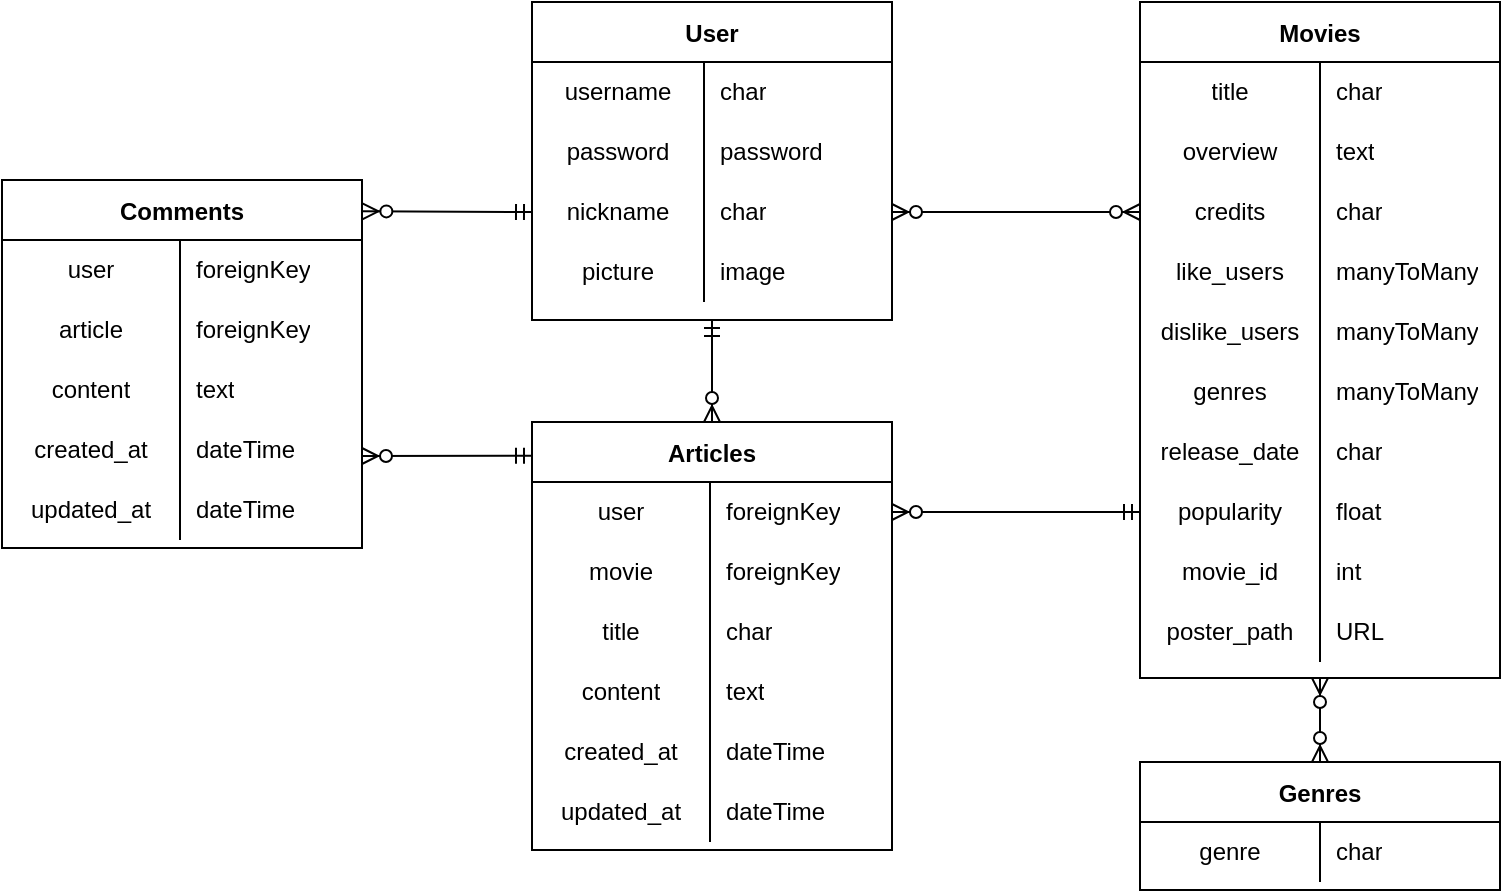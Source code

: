 <mxfile version="18.1.1" type="device" pages="2"><diagram id="oL_8Y8dYUUHSSwIBhjTU" name="Page-1"><mxGraphModel dx="538" dy="519" grid="0" gridSize="10" guides="1" tooltips="1" connect="1" arrows="1" fold="1" page="1" pageScale="1" pageWidth="827" pageHeight="1169" math="0" shadow="0"><root><mxCell id="0"/><mxCell id="1" parent="0"/><mxCell id="Ft4KF2Rjhu-4C8tl0p7c-14" value="User" style="shape=table;startSize=30;container=1;collapsible=0;childLayout=tableLayout;fixedRows=1;rowLines=0;fontStyle=1;" parent="1" vertex="1"><mxGeometry x="320" y="41" width="180" height="159" as="geometry"/></mxCell><mxCell id="Ft4KF2Rjhu-4C8tl0p7c-15" value="" style="shape=tableRow;horizontal=0;startSize=0;swimlaneHead=0;swimlaneBody=0;top=0;left=0;bottom=0;right=0;collapsible=0;dropTarget=0;fillColor=none;points=[[0,0.5],[1,0.5]];portConstraint=eastwest;" parent="Ft4KF2Rjhu-4C8tl0p7c-14" vertex="1"><mxGeometry y="30" width="180" height="30" as="geometry"/></mxCell><mxCell id="Ft4KF2Rjhu-4C8tl0p7c-16" value="username" style="shape=partialRectangle;html=1;whiteSpace=wrap;connectable=0;fillColor=none;top=0;left=0;bottom=0;right=0;overflow=hidden;pointerEvents=1;" parent="Ft4KF2Rjhu-4C8tl0p7c-15" vertex="1"><mxGeometry width="86" height="30" as="geometry"><mxRectangle width="86" height="30" as="alternateBounds"/></mxGeometry></mxCell><mxCell id="Ft4KF2Rjhu-4C8tl0p7c-17" value="char" style="shape=partialRectangle;html=1;whiteSpace=wrap;connectable=0;fillColor=none;top=0;left=0;bottom=0;right=0;align=left;spacingLeft=6;overflow=hidden;" parent="Ft4KF2Rjhu-4C8tl0p7c-15" vertex="1"><mxGeometry x="86" width="94" height="30" as="geometry"><mxRectangle width="94" height="30" as="alternateBounds"/></mxGeometry></mxCell><mxCell id="Ft4KF2Rjhu-4C8tl0p7c-18" value="" style="shape=tableRow;horizontal=0;startSize=0;swimlaneHead=0;swimlaneBody=0;top=0;left=0;bottom=0;right=0;collapsible=0;dropTarget=0;fillColor=none;points=[[0,0.5],[1,0.5]];portConstraint=eastwest;" parent="Ft4KF2Rjhu-4C8tl0p7c-14" vertex="1"><mxGeometry y="60" width="180" height="30" as="geometry"/></mxCell><mxCell id="Ft4KF2Rjhu-4C8tl0p7c-19" value="password" style="shape=partialRectangle;html=1;whiteSpace=wrap;connectable=0;fillColor=none;top=0;left=0;bottom=0;right=0;overflow=hidden;" parent="Ft4KF2Rjhu-4C8tl0p7c-18" vertex="1"><mxGeometry width="86" height="30" as="geometry"><mxRectangle width="86" height="30" as="alternateBounds"/></mxGeometry></mxCell><mxCell id="Ft4KF2Rjhu-4C8tl0p7c-20" value="password" style="shape=partialRectangle;html=1;whiteSpace=wrap;connectable=0;fillColor=none;top=0;left=0;bottom=0;right=0;align=left;spacingLeft=6;overflow=hidden;" parent="Ft4KF2Rjhu-4C8tl0p7c-18" vertex="1"><mxGeometry x="86" width="94" height="30" as="geometry"><mxRectangle width="94" height="30" as="alternateBounds"/></mxGeometry></mxCell><mxCell id="Ft4KF2Rjhu-4C8tl0p7c-66" value="" style="shape=tableRow;horizontal=0;startSize=0;swimlaneHead=0;swimlaneBody=0;top=0;left=0;bottom=0;right=0;collapsible=0;dropTarget=0;fillColor=none;points=[[0,0.5],[1,0.5]];portConstraint=eastwest;" parent="Ft4KF2Rjhu-4C8tl0p7c-14" vertex="1"><mxGeometry y="90" width="180" height="30" as="geometry"/></mxCell><mxCell id="Ft4KF2Rjhu-4C8tl0p7c-67" value="nickname" style="shape=partialRectangle;html=1;whiteSpace=wrap;connectable=0;fillColor=none;top=0;left=0;bottom=0;right=0;overflow=hidden;" parent="Ft4KF2Rjhu-4C8tl0p7c-66" vertex="1"><mxGeometry width="86" height="30" as="geometry"><mxRectangle width="86" height="30" as="alternateBounds"/></mxGeometry></mxCell><mxCell id="Ft4KF2Rjhu-4C8tl0p7c-68" value="char" style="shape=partialRectangle;html=1;whiteSpace=wrap;connectable=0;fillColor=none;top=0;left=0;bottom=0;right=0;align=left;spacingLeft=6;overflow=hidden;" parent="Ft4KF2Rjhu-4C8tl0p7c-66" vertex="1"><mxGeometry x="86" width="94" height="30" as="geometry"><mxRectangle width="94" height="30" as="alternateBounds"/></mxGeometry></mxCell><mxCell id="MhqwDVvw2tsULiGW1rIp-1" value="" style="shape=tableRow;horizontal=0;startSize=0;swimlaneHead=0;swimlaneBody=0;top=0;left=0;bottom=0;right=0;collapsible=0;dropTarget=0;fillColor=none;points=[[0,0.5],[1,0.5]];portConstraint=eastwest;" vertex="1" parent="Ft4KF2Rjhu-4C8tl0p7c-14"><mxGeometry y="120" width="180" height="30" as="geometry"/></mxCell><mxCell id="MhqwDVvw2tsULiGW1rIp-2" value="picture" style="shape=partialRectangle;html=1;whiteSpace=wrap;connectable=0;fillColor=none;top=0;left=0;bottom=0;right=0;overflow=hidden;" vertex="1" parent="MhqwDVvw2tsULiGW1rIp-1"><mxGeometry width="86" height="30" as="geometry"><mxRectangle width="86" height="30" as="alternateBounds"/></mxGeometry></mxCell><mxCell id="MhqwDVvw2tsULiGW1rIp-3" value="image" style="shape=partialRectangle;html=1;whiteSpace=wrap;connectable=0;fillColor=none;top=0;left=0;bottom=0;right=0;align=left;spacingLeft=6;overflow=hidden;" vertex="1" parent="MhqwDVvw2tsULiGW1rIp-1"><mxGeometry x="86" width="94" height="30" as="geometry"><mxRectangle width="94" height="30" as="alternateBounds"/></mxGeometry></mxCell><mxCell id="Ft4KF2Rjhu-4C8tl0p7c-24" value="Movies" style="shape=table;startSize=30;container=1;collapsible=0;childLayout=tableLayout;fixedRows=1;rowLines=0;fontStyle=1;" parent="1" vertex="1"><mxGeometry x="624" y="41" width="180" height="338" as="geometry"/></mxCell><mxCell id="Ft4KF2Rjhu-4C8tl0p7c-25" value="" style="shape=tableRow;horizontal=0;startSize=0;swimlaneHead=0;swimlaneBody=0;top=0;left=0;bottom=0;right=0;collapsible=0;dropTarget=0;fillColor=none;points=[[0,0.5],[1,0.5]];portConstraint=eastwest;" parent="Ft4KF2Rjhu-4C8tl0p7c-24" vertex="1"><mxGeometry y="30" width="180" height="30" as="geometry"/></mxCell><mxCell id="Ft4KF2Rjhu-4C8tl0p7c-26" value="title" style="shape=partialRectangle;html=1;whiteSpace=wrap;connectable=0;fillColor=none;top=0;left=0;bottom=0;right=0;overflow=hidden;pointerEvents=1;" parent="Ft4KF2Rjhu-4C8tl0p7c-25" vertex="1"><mxGeometry width="90" height="30" as="geometry"><mxRectangle width="90" height="30" as="alternateBounds"/></mxGeometry></mxCell><mxCell id="Ft4KF2Rjhu-4C8tl0p7c-27" value="char" style="shape=partialRectangle;html=1;whiteSpace=wrap;connectable=0;fillColor=none;top=0;left=0;bottom=0;right=0;align=left;spacingLeft=6;overflow=hidden;" parent="Ft4KF2Rjhu-4C8tl0p7c-25" vertex="1"><mxGeometry x="90" width="90" height="30" as="geometry"><mxRectangle width="90" height="30" as="alternateBounds"/></mxGeometry></mxCell><mxCell id="Ft4KF2Rjhu-4C8tl0p7c-28" value="" style="shape=tableRow;horizontal=0;startSize=0;swimlaneHead=0;swimlaneBody=0;top=0;left=0;bottom=0;right=0;collapsible=0;dropTarget=0;fillColor=none;points=[[0,0.5],[1,0.5]];portConstraint=eastwest;" parent="Ft4KF2Rjhu-4C8tl0p7c-24" vertex="1"><mxGeometry y="60" width="180" height="30" as="geometry"/></mxCell><mxCell id="Ft4KF2Rjhu-4C8tl0p7c-29" value="overview" style="shape=partialRectangle;html=1;whiteSpace=wrap;connectable=0;fillColor=none;top=0;left=0;bottom=0;right=0;overflow=hidden;" parent="Ft4KF2Rjhu-4C8tl0p7c-28" vertex="1"><mxGeometry width="90" height="30" as="geometry"><mxRectangle width="90" height="30" as="alternateBounds"/></mxGeometry></mxCell><mxCell id="Ft4KF2Rjhu-4C8tl0p7c-30" value="text" style="shape=partialRectangle;html=1;whiteSpace=wrap;connectable=0;fillColor=none;top=0;left=0;bottom=0;right=0;align=left;spacingLeft=6;overflow=hidden;" parent="Ft4KF2Rjhu-4C8tl0p7c-28" vertex="1"><mxGeometry x="90" width="90" height="30" as="geometry"><mxRectangle width="90" height="30" as="alternateBounds"/></mxGeometry></mxCell><mxCell id="b5Q8Ifwi_67KBMjaAEDb-1" value="" style="shape=tableRow;horizontal=0;startSize=0;swimlaneHead=0;swimlaneBody=0;top=0;left=0;bottom=0;right=0;collapsible=0;dropTarget=0;fillColor=none;points=[[0,0.5],[1,0.5]];portConstraint=eastwest;" parent="Ft4KF2Rjhu-4C8tl0p7c-24" vertex="1"><mxGeometry y="90" width="180" height="30" as="geometry"/></mxCell><mxCell id="b5Q8Ifwi_67KBMjaAEDb-2" value="credits" style="shape=partialRectangle;html=1;whiteSpace=wrap;connectable=0;fillColor=none;top=0;left=0;bottom=0;right=0;overflow=hidden;" parent="b5Q8Ifwi_67KBMjaAEDb-1" vertex="1"><mxGeometry width="90" height="30" as="geometry"><mxRectangle width="90" height="30" as="alternateBounds"/></mxGeometry></mxCell><mxCell id="b5Q8Ifwi_67KBMjaAEDb-3" value="char" style="shape=partialRectangle;html=1;whiteSpace=wrap;connectable=0;fillColor=none;top=0;left=0;bottom=0;right=0;align=left;spacingLeft=6;overflow=hidden;" parent="b5Q8Ifwi_67KBMjaAEDb-1" vertex="1"><mxGeometry x="90" width="90" height="30" as="geometry"><mxRectangle width="90" height="30" as="alternateBounds"/></mxGeometry></mxCell><mxCell id="Ft4KF2Rjhu-4C8tl0p7c-131" value="" style="shape=tableRow;horizontal=0;startSize=0;swimlaneHead=0;swimlaneBody=0;top=0;left=0;bottom=0;right=0;collapsible=0;dropTarget=0;fillColor=none;points=[[0,0.5],[1,0.5]];portConstraint=eastwest;" parent="Ft4KF2Rjhu-4C8tl0p7c-24" vertex="1"><mxGeometry y="120" width="180" height="30" as="geometry"/></mxCell><mxCell id="Ft4KF2Rjhu-4C8tl0p7c-132" value="like_users" style="shape=partialRectangle;html=1;whiteSpace=wrap;connectable=0;fillColor=none;top=0;left=0;bottom=0;right=0;overflow=hidden;" parent="Ft4KF2Rjhu-4C8tl0p7c-131" vertex="1"><mxGeometry width="90" height="30" as="geometry"><mxRectangle width="90" height="30" as="alternateBounds"/></mxGeometry></mxCell><mxCell id="Ft4KF2Rjhu-4C8tl0p7c-133" value="manyToMany" style="shape=partialRectangle;html=1;whiteSpace=wrap;connectable=0;fillColor=none;top=0;left=0;bottom=0;right=0;align=left;spacingLeft=6;overflow=hidden;" parent="Ft4KF2Rjhu-4C8tl0p7c-131" vertex="1"><mxGeometry x="90" width="90" height="30" as="geometry"><mxRectangle width="90" height="30" as="alternateBounds"/></mxGeometry></mxCell><mxCell id="b5Q8Ifwi_67KBMjaAEDb-4" value="" style="shape=tableRow;horizontal=0;startSize=0;swimlaneHead=0;swimlaneBody=0;top=0;left=0;bottom=0;right=0;collapsible=0;dropTarget=0;fillColor=none;points=[[0,0.5],[1,0.5]];portConstraint=eastwest;" parent="Ft4KF2Rjhu-4C8tl0p7c-24" vertex="1"><mxGeometry y="150" width="180" height="30" as="geometry"/></mxCell><mxCell id="b5Q8Ifwi_67KBMjaAEDb-5" value="dislike_users" style="shape=partialRectangle;html=1;whiteSpace=wrap;connectable=0;fillColor=none;top=0;left=0;bottom=0;right=0;overflow=hidden;" parent="b5Q8Ifwi_67KBMjaAEDb-4" vertex="1"><mxGeometry width="90" height="30" as="geometry"><mxRectangle width="90" height="30" as="alternateBounds"/></mxGeometry></mxCell><mxCell id="b5Q8Ifwi_67KBMjaAEDb-6" value="manyToMany" style="shape=partialRectangle;html=1;whiteSpace=wrap;connectable=0;fillColor=none;top=0;left=0;bottom=0;right=0;align=left;spacingLeft=6;overflow=hidden;" parent="b5Q8Ifwi_67KBMjaAEDb-4" vertex="1"><mxGeometry x="90" width="90" height="30" as="geometry"><mxRectangle width="90" height="30" as="alternateBounds"/></mxGeometry></mxCell><mxCell id="Ft4KF2Rjhu-4C8tl0p7c-31" value="" style="shape=tableRow;horizontal=0;startSize=0;swimlaneHead=0;swimlaneBody=0;top=0;left=0;bottom=0;right=0;collapsible=0;dropTarget=0;fillColor=none;points=[[0,0.5],[1,0.5]];portConstraint=eastwest;" parent="Ft4KF2Rjhu-4C8tl0p7c-24" vertex="1"><mxGeometry y="180" width="180" height="30" as="geometry"/></mxCell><mxCell id="Ft4KF2Rjhu-4C8tl0p7c-32" value="genres" style="shape=partialRectangle;html=1;whiteSpace=wrap;connectable=0;fillColor=none;top=0;left=0;bottom=0;right=0;overflow=hidden;" parent="Ft4KF2Rjhu-4C8tl0p7c-31" vertex="1"><mxGeometry width="90" height="30" as="geometry"><mxRectangle width="90" height="30" as="alternateBounds"/></mxGeometry></mxCell><mxCell id="Ft4KF2Rjhu-4C8tl0p7c-33" value="manyToMany" style="shape=partialRectangle;html=1;whiteSpace=wrap;connectable=0;fillColor=none;top=0;left=0;bottom=0;right=0;align=left;spacingLeft=6;overflow=hidden;" parent="Ft4KF2Rjhu-4C8tl0p7c-31" vertex="1"><mxGeometry x="90" width="90" height="30" as="geometry"><mxRectangle width="90" height="30" as="alternateBounds"/></mxGeometry></mxCell><mxCell id="Ft4KF2Rjhu-4C8tl0p7c-84" value="" style="shape=tableRow;horizontal=0;startSize=0;swimlaneHead=0;swimlaneBody=0;top=0;left=0;bottom=0;right=0;collapsible=0;dropTarget=0;fillColor=none;points=[[0,0.5],[1,0.5]];portConstraint=eastwest;" parent="Ft4KF2Rjhu-4C8tl0p7c-24" vertex="1"><mxGeometry y="210" width="180" height="30" as="geometry"/></mxCell><mxCell id="Ft4KF2Rjhu-4C8tl0p7c-85" value="release_date" style="shape=partialRectangle;html=1;whiteSpace=wrap;connectable=0;fillColor=none;top=0;left=0;bottom=0;right=0;overflow=hidden;" parent="Ft4KF2Rjhu-4C8tl0p7c-84" vertex="1"><mxGeometry width="90" height="30" as="geometry"><mxRectangle width="90" height="30" as="alternateBounds"/></mxGeometry></mxCell><mxCell id="Ft4KF2Rjhu-4C8tl0p7c-86" value="char" style="shape=partialRectangle;html=1;whiteSpace=wrap;connectable=0;fillColor=none;top=0;left=0;bottom=0;right=0;align=left;spacingLeft=6;overflow=hidden;" parent="Ft4KF2Rjhu-4C8tl0p7c-84" vertex="1"><mxGeometry x="90" width="90" height="30" as="geometry"><mxRectangle width="90" height="30" as="alternateBounds"/></mxGeometry></mxCell><mxCell id="Ft4KF2Rjhu-4C8tl0p7c-87" value="" style="shape=tableRow;horizontal=0;startSize=0;swimlaneHead=0;swimlaneBody=0;top=0;left=0;bottom=0;right=0;collapsible=0;dropTarget=0;fillColor=none;points=[[0,0.5],[1,0.5]];portConstraint=eastwest;" parent="Ft4KF2Rjhu-4C8tl0p7c-24" vertex="1"><mxGeometry y="240" width="180" height="30" as="geometry"/></mxCell><mxCell id="Ft4KF2Rjhu-4C8tl0p7c-88" value="popularity" style="shape=partialRectangle;html=1;whiteSpace=wrap;connectable=0;fillColor=none;top=0;left=0;bottom=0;right=0;overflow=hidden;" parent="Ft4KF2Rjhu-4C8tl0p7c-87" vertex="1"><mxGeometry width="90" height="30" as="geometry"><mxRectangle width="90" height="30" as="alternateBounds"/></mxGeometry></mxCell><mxCell id="Ft4KF2Rjhu-4C8tl0p7c-89" value="float" style="shape=partialRectangle;html=1;whiteSpace=wrap;connectable=0;fillColor=none;top=0;left=0;bottom=0;right=0;align=left;spacingLeft=6;overflow=hidden;" parent="Ft4KF2Rjhu-4C8tl0p7c-87" vertex="1"><mxGeometry x="90" width="90" height="30" as="geometry"><mxRectangle width="90" height="30" as="alternateBounds"/></mxGeometry></mxCell><mxCell id="Ft4KF2Rjhu-4C8tl0p7c-90" value="" style="shape=tableRow;horizontal=0;startSize=0;swimlaneHead=0;swimlaneBody=0;top=0;left=0;bottom=0;right=0;collapsible=0;dropTarget=0;fillColor=none;points=[[0,0.5],[1,0.5]];portConstraint=eastwest;" parent="Ft4KF2Rjhu-4C8tl0p7c-24" vertex="1"><mxGeometry y="270" width="180" height="30" as="geometry"/></mxCell><mxCell id="Ft4KF2Rjhu-4C8tl0p7c-91" value="movie_id" style="shape=partialRectangle;html=1;whiteSpace=wrap;connectable=0;fillColor=none;top=0;left=0;bottom=0;right=0;overflow=hidden;" parent="Ft4KF2Rjhu-4C8tl0p7c-90" vertex="1"><mxGeometry width="90" height="30" as="geometry"><mxRectangle width="90" height="30" as="alternateBounds"/></mxGeometry></mxCell><mxCell id="Ft4KF2Rjhu-4C8tl0p7c-92" value="int" style="shape=partialRectangle;html=1;whiteSpace=wrap;connectable=0;fillColor=none;top=0;left=0;bottom=0;right=0;align=left;spacingLeft=6;overflow=hidden;" parent="Ft4KF2Rjhu-4C8tl0p7c-90" vertex="1"><mxGeometry x="90" width="90" height="30" as="geometry"><mxRectangle width="90" height="30" as="alternateBounds"/></mxGeometry></mxCell><mxCell id="Ft4KF2Rjhu-4C8tl0p7c-93" value="" style="shape=tableRow;horizontal=0;startSize=0;swimlaneHead=0;swimlaneBody=0;top=0;left=0;bottom=0;right=0;collapsible=0;dropTarget=0;fillColor=none;points=[[0,0.5],[1,0.5]];portConstraint=eastwest;" parent="Ft4KF2Rjhu-4C8tl0p7c-24" vertex="1"><mxGeometry y="300" width="180" height="30" as="geometry"/></mxCell><mxCell id="Ft4KF2Rjhu-4C8tl0p7c-94" value="poster_path" style="shape=partialRectangle;html=1;whiteSpace=wrap;connectable=0;fillColor=none;top=0;left=0;bottom=0;right=0;overflow=hidden;" parent="Ft4KF2Rjhu-4C8tl0p7c-93" vertex="1"><mxGeometry width="90" height="30" as="geometry"><mxRectangle width="90" height="30" as="alternateBounds"/></mxGeometry></mxCell><mxCell id="Ft4KF2Rjhu-4C8tl0p7c-95" value="URL" style="shape=partialRectangle;html=1;whiteSpace=wrap;connectable=0;fillColor=none;top=0;left=0;bottom=0;right=0;align=left;spacingLeft=6;overflow=hidden;" parent="Ft4KF2Rjhu-4C8tl0p7c-93" vertex="1"><mxGeometry x="90" width="90" height="30" as="geometry"><mxRectangle width="90" height="30" as="alternateBounds"/></mxGeometry></mxCell><mxCell id="Ft4KF2Rjhu-4C8tl0p7c-34" value="Articles" style="shape=table;startSize=30;container=1;collapsible=0;childLayout=tableLayout;fixedRows=1;rowLines=0;fontStyle=1;" parent="1" vertex="1"><mxGeometry x="320" y="251" width="180" height="214" as="geometry"/></mxCell><mxCell id="Ft4KF2Rjhu-4C8tl0p7c-119" value="" style="shape=tableRow;horizontal=0;startSize=0;swimlaneHead=0;swimlaneBody=0;top=0;left=0;bottom=0;right=0;collapsible=0;dropTarget=0;fillColor=none;points=[[0,0.5],[1,0.5]];portConstraint=eastwest;" parent="Ft4KF2Rjhu-4C8tl0p7c-34" vertex="1"><mxGeometry y="30" width="180" height="30" as="geometry"/></mxCell><mxCell id="Ft4KF2Rjhu-4C8tl0p7c-120" value="user" style="shape=partialRectangle;html=1;whiteSpace=wrap;connectable=0;fillColor=none;top=0;left=0;bottom=0;right=0;overflow=hidden;" parent="Ft4KF2Rjhu-4C8tl0p7c-119" vertex="1"><mxGeometry width="89" height="30" as="geometry"><mxRectangle width="89" height="30" as="alternateBounds"/></mxGeometry></mxCell><mxCell id="Ft4KF2Rjhu-4C8tl0p7c-121" value="foreignKey" style="shape=partialRectangle;html=1;whiteSpace=wrap;connectable=0;fillColor=none;top=0;left=0;bottom=0;right=0;align=left;spacingLeft=6;overflow=hidden;" parent="Ft4KF2Rjhu-4C8tl0p7c-119" vertex="1"><mxGeometry x="89" width="91" height="30" as="geometry"><mxRectangle width="91" height="30" as="alternateBounds"/></mxGeometry></mxCell><mxCell id="Ft4KF2Rjhu-4C8tl0p7c-113" value="" style="shape=tableRow;horizontal=0;startSize=0;swimlaneHead=0;swimlaneBody=0;top=0;left=0;bottom=0;right=0;collapsible=0;dropTarget=0;fillColor=none;points=[[0,0.5],[1,0.5]];portConstraint=eastwest;" parent="Ft4KF2Rjhu-4C8tl0p7c-34" vertex="1"><mxGeometry y="60" width="180" height="30" as="geometry"/></mxCell><mxCell id="Ft4KF2Rjhu-4C8tl0p7c-114" value="movie" style="shape=partialRectangle;html=1;whiteSpace=wrap;connectable=0;fillColor=none;top=0;left=0;bottom=0;right=0;overflow=hidden;" parent="Ft4KF2Rjhu-4C8tl0p7c-113" vertex="1"><mxGeometry width="89" height="30" as="geometry"><mxRectangle width="89" height="30" as="alternateBounds"/></mxGeometry></mxCell><mxCell id="Ft4KF2Rjhu-4C8tl0p7c-115" value="foreignKey" style="shape=partialRectangle;html=1;whiteSpace=wrap;connectable=0;fillColor=none;top=0;left=0;bottom=0;right=0;align=left;spacingLeft=6;overflow=hidden;" parent="Ft4KF2Rjhu-4C8tl0p7c-113" vertex="1"><mxGeometry x="89" width="91" height="30" as="geometry"><mxRectangle width="91" height="30" as="alternateBounds"/></mxGeometry></mxCell><mxCell id="Ft4KF2Rjhu-4C8tl0p7c-35" value="" style="shape=tableRow;horizontal=0;startSize=0;swimlaneHead=0;swimlaneBody=0;top=0;left=0;bottom=0;right=0;collapsible=0;dropTarget=0;fillColor=none;points=[[0,0.5],[1,0.5]];portConstraint=eastwest;" parent="Ft4KF2Rjhu-4C8tl0p7c-34" vertex="1"><mxGeometry y="90" width="180" height="30" as="geometry"/></mxCell><mxCell id="Ft4KF2Rjhu-4C8tl0p7c-36" value="title" style="shape=partialRectangle;html=1;whiteSpace=wrap;connectable=0;fillColor=none;top=0;left=0;bottom=0;right=0;overflow=hidden;pointerEvents=1;" parent="Ft4KF2Rjhu-4C8tl0p7c-35" vertex="1"><mxGeometry width="89" height="30" as="geometry"><mxRectangle width="89" height="30" as="alternateBounds"/></mxGeometry></mxCell><mxCell id="Ft4KF2Rjhu-4C8tl0p7c-37" value="char" style="shape=partialRectangle;html=1;whiteSpace=wrap;connectable=0;fillColor=none;top=0;left=0;bottom=0;right=0;align=left;spacingLeft=6;overflow=hidden;" parent="Ft4KF2Rjhu-4C8tl0p7c-35" vertex="1"><mxGeometry x="89" width="91" height="30" as="geometry"><mxRectangle width="91" height="30" as="alternateBounds"/></mxGeometry></mxCell><mxCell id="Ft4KF2Rjhu-4C8tl0p7c-38" value="" style="shape=tableRow;horizontal=0;startSize=0;swimlaneHead=0;swimlaneBody=0;top=0;left=0;bottom=0;right=0;collapsible=0;dropTarget=0;fillColor=none;points=[[0,0.5],[1,0.5]];portConstraint=eastwest;" parent="Ft4KF2Rjhu-4C8tl0p7c-34" vertex="1"><mxGeometry y="120" width="180" height="30" as="geometry"/></mxCell><mxCell id="Ft4KF2Rjhu-4C8tl0p7c-39" value="content" style="shape=partialRectangle;html=1;whiteSpace=wrap;connectable=0;fillColor=none;top=0;left=0;bottom=0;right=0;overflow=hidden;" parent="Ft4KF2Rjhu-4C8tl0p7c-38" vertex="1"><mxGeometry width="89" height="30" as="geometry"><mxRectangle width="89" height="30" as="alternateBounds"/></mxGeometry></mxCell><mxCell id="Ft4KF2Rjhu-4C8tl0p7c-40" value="text" style="shape=partialRectangle;html=1;whiteSpace=wrap;connectable=0;fillColor=none;top=0;left=0;bottom=0;right=0;align=left;spacingLeft=6;overflow=hidden;" parent="Ft4KF2Rjhu-4C8tl0p7c-38" vertex="1"><mxGeometry x="89" width="91" height="30" as="geometry"><mxRectangle width="91" height="30" as="alternateBounds"/></mxGeometry></mxCell><mxCell id="Ft4KF2Rjhu-4C8tl0p7c-41" value="" style="shape=tableRow;horizontal=0;startSize=0;swimlaneHead=0;swimlaneBody=0;top=0;left=0;bottom=0;right=0;collapsible=0;dropTarget=0;fillColor=none;points=[[0,0.5],[1,0.5]];portConstraint=eastwest;" parent="Ft4KF2Rjhu-4C8tl0p7c-34" vertex="1"><mxGeometry y="150" width="180" height="30" as="geometry"/></mxCell><mxCell id="Ft4KF2Rjhu-4C8tl0p7c-42" value="created_at" style="shape=partialRectangle;html=1;whiteSpace=wrap;connectable=0;fillColor=none;top=0;left=0;bottom=0;right=0;overflow=hidden;" parent="Ft4KF2Rjhu-4C8tl0p7c-41" vertex="1"><mxGeometry width="89" height="30" as="geometry"><mxRectangle width="89" height="30" as="alternateBounds"/></mxGeometry></mxCell><mxCell id="Ft4KF2Rjhu-4C8tl0p7c-43" value="dateTime" style="shape=partialRectangle;html=1;whiteSpace=wrap;connectable=0;fillColor=none;top=0;left=0;bottom=0;right=0;align=left;spacingLeft=6;overflow=hidden;" parent="Ft4KF2Rjhu-4C8tl0p7c-41" vertex="1"><mxGeometry x="89" width="91" height="30" as="geometry"><mxRectangle width="91" height="30" as="alternateBounds"/></mxGeometry></mxCell><mxCell id="Ft4KF2Rjhu-4C8tl0p7c-110" value="" style="shape=tableRow;horizontal=0;startSize=0;swimlaneHead=0;swimlaneBody=0;top=0;left=0;bottom=0;right=0;collapsible=0;dropTarget=0;fillColor=none;points=[[0,0.5],[1,0.5]];portConstraint=eastwest;" parent="Ft4KF2Rjhu-4C8tl0p7c-34" vertex="1"><mxGeometry y="180" width="180" height="30" as="geometry"/></mxCell><mxCell id="Ft4KF2Rjhu-4C8tl0p7c-111" value="updated_at" style="shape=partialRectangle;html=1;whiteSpace=wrap;connectable=0;fillColor=none;top=0;left=0;bottom=0;right=0;overflow=hidden;" parent="Ft4KF2Rjhu-4C8tl0p7c-110" vertex="1"><mxGeometry width="89" height="30" as="geometry"><mxRectangle width="89" height="30" as="alternateBounds"/></mxGeometry></mxCell><mxCell id="Ft4KF2Rjhu-4C8tl0p7c-112" value="dateTime" style="shape=partialRectangle;html=1;whiteSpace=wrap;connectable=0;fillColor=none;top=0;left=0;bottom=0;right=0;align=left;spacingLeft=6;overflow=hidden;" parent="Ft4KF2Rjhu-4C8tl0p7c-110" vertex="1"><mxGeometry x="89" width="91" height="30" as="geometry"><mxRectangle width="91" height="30" as="alternateBounds"/></mxGeometry></mxCell><mxCell id="Ft4KF2Rjhu-4C8tl0p7c-44" value="Comments" style="shape=table;startSize=30;container=1;collapsible=0;childLayout=tableLayout;fixedRows=1;rowLines=0;fontStyle=1;" parent="1" vertex="1"><mxGeometry x="55" y="130" width="180" height="184" as="geometry"/></mxCell><mxCell id="Ft4KF2Rjhu-4C8tl0p7c-125" value="" style="shape=tableRow;horizontal=0;startSize=0;swimlaneHead=0;swimlaneBody=0;top=0;left=0;bottom=0;right=0;collapsible=0;dropTarget=0;fillColor=none;points=[[0,0.5],[1,0.5]];portConstraint=eastwest;" parent="Ft4KF2Rjhu-4C8tl0p7c-44" vertex="1"><mxGeometry y="30" width="180" height="30" as="geometry"/></mxCell><mxCell id="Ft4KF2Rjhu-4C8tl0p7c-126" value="user" style="shape=partialRectangle;html=1;whiteSpace=wrap;connectable=0;fillColor=none;top=0;left=0;bottom=0;right=0;overflow=hidden;" parent="Ft4KF2Rjhu-4C8tl0p7c-125" vertex="1"><mxGeometry width="89" height="30" as="geometry"><mxRectangle width="89" height="30" as="alternateBounds"/></mxGeometry></mxCell><mxCell id="Ft4KF2Rjhu-4C8tl0p7c-127" value="foreignKey" style="shape=partialRectangle;html=1;whiteSpace=wrap;connectable=0;fillColor=none;top=0;left=0;bottom=0;right=0;align=left;spacingLeft=6;overflow=hidden;" parent="Ft4KF2Rjhu-4C8tl0p7c-125" vertex="1"><mxGeometry x="89" width="91" height="30" as="geometry"><mxRectangle width="91" height="30" as="alternateBounds"/></mxGeometry></mxCell><mxCell id="Ft4KF2Rjhu-4C8tl0p7c-128" value="" style="shape=tableRow;horizontal=0;startSize=0;swimlaneHead=0;swimlaneBody=0;top=0;left=0;bottom=0;right=0;collapsible=0;dropTarget=0;fillColor=none;points=[[0,0.5],[1,0.5]];portConstraint=eastwest;" parent="Ft4KF2Rjhu-4C8tl0p7c-44" vertex="1"><mxGeometry y="60" width="180" height="30" as="geometry"/></mxCell><mxCell id="Ft4KF2Rjhu-4C8tl0p7c-129" value="article" style="shape=partialRectangle;html=1;whiteSpace=wrap;connectable=0;fillColor=none;top=0;left=0;bottom=0;right=0;overflow=hidden;" parent="Ft4KF2Rjhu-4C8tl0p7c-128" vertex="1"><mxGeometry width="89" height="30" as="geometry"><mxRectangle width="89" height="30" as="alternateBounds"/></mxGeometry></mxCell><mxCell id="Ft4KF2Rjhu-4C8tl0p7c-130" value="foreignKey" style="shape=partialRectangle;html=1;whiteSpace=wrap;connectable=0;fillColor=none;top=0;left=0;bottom=0;right=0;align=left;spacingLeft=6;overflow=hidden;" parent="Ft4KF2Rjhu-4C8tl0p7c-128" vertex="1"><mxGeometry x="89" width="91" height="30" as="geometry"><mxRectangle width="91" height="30" as="alternateBounds"/></mxGeometry></mxCell><mxCell id="Ft4KF2Rjhu-4C8tl0p7c-45" value="" style="shape=tableRow;horizontal=0;startSize=0;swimlaneHead=0;swimlaneBody=0;top=0;left=0;bottom=0;right=0;collapsible=0;dropTarget=0;fillColor=none;points=[[0,0.5],[1,0.5]];portConstraint=eastwest;" parent="Ft4KF2Rjhu-4C8tl0p7c-44" vertex="1"><mxGeometry y="90" width="180" height="30" as="geometry"/></mxCell><mxCell id="Ft4KF2Rjhu-4C8tl0p7c-46" value="content" style="shape=partialRectangle;html=1;whiteSpace=wrap;connectable=0;fillColor=none;top=0;left=0;bottom=0;right=0;overflow=hidden;pointerEvents=1;" parent="Ft4KF2Rjhu-4C8tl0p7c-45" vertex="1"><mxGeometry width="89" height="30" as="geometry"><mxRectangle width="89" height="30" as="alternateBounds"/></mxGeometry></mxCell><mxCell id="Ft4KF2Rjhu-4C8tl0p7c-47" value="text" style="shape=partialRectangle;html=1;whiteSpace=wrap;connectable=0;fillColor=none;top=0;left=0;bottom=0;right=0;align=left;spacingLeft=6;overflow=hidden;" parent="Ft4KF2Rjhu-4C8tl0p7c-45" vertex="1"><mxGeometry x="89" width="91" height="30" as="geometry"><mxRectangle width="91" height="30" as="alternateBounds"/></mxGeometry></mxCell><mxCell id="Ft4KF2Rjhu-4C8tl0p7c-48" value="" style="shape=tableRow;horizontal=0;startSize=0;swimlaneHead=0;swimlaneBody=0;top=0;left=0;bottom=0;right=0;collapsible=0;dropTarget=0;fillColor=none;points=[[0,0.5],[1,0.5]];portConstraint=eastwest;" parent="Ft4KF2Rjhu-4C8tl0p7c-44" vertex="1"><mxGeometry y="120" width="180" height="30" as="geometry"/></mxCell><mxCell id="Ft4KF2Rjhu-4C8tl0p7c-49" value="created_at" style="shape=partialRectangle;html=1;whiteSpace=wrap;connectable=0;fillColor=none;top=0;left=0;bottom=0;right=0;overflow=hidden;" parent="Ft4KF2Rjhu-4C8tl0p7c-48" vertex="1"><mxGeometry width="89" height="30" as="geometry"><mxRectangle width="89" height="30" as="alternateBounds"/></mxGeometry></mxCell><mxCell id="Ft4KF2Rjhu-4C8tl0p7c-50" value="dateTime" style="shape=partialRectangle;html=1;whiteSpace=wrap;connectable=0;fillColor=none;top=0;left=0;bottom=0;right=0;align=left;spacingLeft=6;overflow=hidden;" parent="Ft4KF2Rjhu-4C8tl0p7c-48" vertex="1"><mxGeometry x="89" width="91" height="30" as="geometry"><mxRectangle width="91" height="30" as="alternateBounds"/></mxGeometry></mxCell><mxCell id="Ft4KF2Rjhu-4C8tl0p7c-122" value="" style="shape=tableRow;horizontal=0;startSize=0;swimlaneHead=0;swimlaneBody=0;top=0;left=0;bottom=0;right=0;collapsible=0;dropTarget=0;fillColor=none;points=[[0,0.5],[1,0.5]];portConstraint=eastwest;" parent="Ft4KF2Rjhu-4C8tl0p7c-44" vertex="1"><mxGeometry y="150" width="180" height="30" as="geometry"/></mxCell><mxCell id="Ft4KF2Rjhu-4C8tl0p7c-123" value="updated_at" style="shape=partialRectangle;html=1;whiteSpace=wrap;connectable=0;fillColor=none;top=0;left=0;bottom=0;right=0;overflow=hidden;" parent="Ft4KF2Rjhu-4C8tl0p7c-122" vertex="1"><mxGeometry width="89" height="30" as="geometry"><mxRectangle width="89" height="30" as="alternateBounds"/></mxGeometry></mxCell><mxCell id="Ft4KF2Rjhu-4C8tl0p7c-124" value="dateTime" style="shape=partialRectangle;html=1;whiteSpace=wrap;connectable=0;fillColor=none;top=0;left=0;bottom=0;right=0;align=left;spacingLeft=6;overflow=hidden;" parent="Ft4KF2Rjhu-4C8tl0p7c-122" vertex="1"><mxGeometry x="89" width="91" height="30" as="geometry"><mxRectangle width="91" height="30" as="alternateBounds"/></mxGeometry></mxCell><mxCell id="Ft4KF2Rjhu-4C8tl0p7c-99" value="Genres" style="shape=table;startSize=30;container=1;collapsible=0;childLayout=tableLayout;fixedRows=1;rowLines=0;fontStyle=1;" parent="1" vertex="1"><mxGeometry x="624" y="421" width="180" height="64" as="geometry"/></mxCell><mxCell id="Ft4KF2Rjhu-4C8tl0p7c-103" value="" style="shape=tableRow;horizontal=0;startSize=0;swimlaneHead=0;swimlaneBody=0;top=0;left=0;bottom=0;right=0;collapsible=0;dropTarget=0;fillColor=none;points=[[0,0.5],[1,0.5]];portConstraint=eastwest;" parent="Ft4KF2Rjhu-4C8tl0p7c-99" vertex="1"><mxGeometry y="30" width="180" height="30" as="geometry"/></mxCell><mxCell id="Ft4KF2Rjhu-4C8tl0p7c-104" value="genre" style="shape=partialRectangle;html=1;whiteSpace=wrap;connectable=0;fillColor=none;top=0;left=0;bottom=0;right=0;overflow=hidden;" parent="Ft4KF2Rjhu-4C8tl0p7c-103" vertex="1"><mxGeometry width="90" height="30" as="geometry"><mxRectangle width="90" height="30" as="alternateBounds"/></mxGeometry></mxCell><mxCell id="Ft4KF2Rjhu-4C8tl0p7c-105" value="char" style="shape=partialRectangle;html=1;whiteSpace=wrap;connectable=0;fillColor=none;top=0;left=0;bottom=0;right=0;align=left;spacingLeft=6;overflow=hidden;" parent="Ft4KF2Rjhu-4C8tl0p7c-103" vertex="1"><mxGeometry x="90" width="90" height="30" as="geometry"><mxRectangle width="90" height="30" as="alternateBounds"/></mxGeometry></mxCell><mxCell id="Ft4KF2Rjhu-4C8tl0p7c-136" value="" style="edgeStyle=entityRelationEdgeStyle;fontSize=12;html=1;endArrow=ERzeroToMany;endFill=1;startArrow=ERzeroToMany;rounded=0;exitX=1;exitY=0.5;exitDx=0;exitDy=0;" parent="1" source="Ft4KF2Rjhu-4C8tl0p7c-66" target="b5Q8Ifwi_67KBMjaAEDb-1" edge="1"><mxGeometry width="100" height="100" relative="1" as="geometry"><mxPoint x="460" y="296" as="sourcePoint"/><mxPoint x="563" y="296" as="targetPoint"/></mxGeometry></mxCell><mxCell id="Ft4KF2Rjhu-4C8tl0p7c-139" value="" style="edgeStyle=entityRelationEdgeStyle;fontSize=12;html=1;endArrow=ERzeroToMany;startArrow=ERmandOne;rounded=0;entryX=1;entryY=0.5;entryDx=0;entryDy=0;exitX=0;exitY=0.5;exitDx=0;exitDy=0;" parent="1" source="Ft4KF2Rjhu-4C8tl0p7c-87" target="Ft4KF2Rjhu-4C8tl0p7c-119" edge="1"><mxGeometry width="100" height="100" relative="1" as="geometry"><mxPoint x="559" y="256" as="sourcePoint"/><mxPoint x="943" y="349" as="targetPoint"/></mxGeometry></mxCell><mxCell id="Ft4KF2Rjhu-4C8tl0p7c-141" value="" style="fontSize=12;html=1;endArrow=ERzeroToMany;startArrow=ERmandOne;rounded=0;exitX=0.5;exitY=1;exitDx=0;exitDy=0;entryX=0.5;entryY=0;entryDx=0;entryDy=0;" parent="1" source="Ft4KF2Rjhu-4C8tl0p7c-14" target="Ft4KF2Rjhu-4C8tl0p7c-34" edge="1"><mxGeometry width="100" height="100" relative="1" as="geometry"><mxPoint x="517" y="233" as="sourcePoint"/><mxPoint x="617" y="133" as="targetPoint"/></mxGeometry></mxCell><mxCell id="Ft4KF2Rjhu-4C8tl0p7c-142" value="" style="fontSize=12;html=1;endArrow=ERzeroToMany;endFill=1;startArrow=ERzeroToMany;rounded=0;exitX=0.5;exitY=0;exitDx=0;exitDy=0;entryX=0.5;entryY=1;entryDx=0;entryDy=0;" parent="1" source="Ft4KF2Rjhu-4C8tl0p7c-99" target="Ft4KF2Rjhu-4C8tl0p7c-24" edge="1"><mxGeometry width="100" height="100" relative="1" as="geometry"><mxPoint x="862" y="385" as="sourcePoint"/><mxPoint x="962" y="285" as="targetPoint"/></mxGeometry></mxCell><mxCell id="Ft4KF2Rjhu-4C8tl0p7c-143" value="" style="fontSize=12;html=1;endArrow=ERzeroToMany;startArrow=ERmandOne;rounded=0;exitX=0;exitY=0.5;exitDx=0;exitDy=0;entryX=1.001;entryY=0.085;entryDx=0;entryDy=0;entryPerimeter=0;" parent="1" source="Ft4KF2Rjhu-4C8tl0p7c-66" target="Ft4KF2Rjhu-4C8tl0p7c-44" edge="1"><mxGeometry width="100" height="100" relative="1" as="geometry"><mxPoint x="241" y="539" as="sourcePoint"/><mxPoint x="341" y="439" as="targetPoint"/></mxGeometry></mxCell><mxCell id="Ft4KF2Rjhu-4C8tl0p7c-144" value="" style="fontSize=12;html=1;endArrow=ERzeroToMany;startArrow=ERmandOne;rounded=0;exitX=0;exitY=0.079;exitDx=0;exitDy=0;exitPerimeter=0;" parent="1" source="Ft4KF2Rjhu-4C8tl0p7c-34" edge="1"><mxGeometry width="100" height="100" relative="1" as="geometry"><mxPoint x="181" y="544" as="sourcePoint"/><mxPoint x="235" y="268" as="targetPoint"/></mxGeometry></mxCell></root></mxGraphModel></diagram><diagram id="lXVVyfmIja2dl5ZmFY0w" name="Page-2"><mxGraphModel dx="780" dy="752" grid="0" gridSize="10" guides="1" tooltips="1" connect="1" arrows="1" fold="1" page="0" pageScale="1" pageWidth="827" pageHeight="1169" math="0" shadow="0"><root><mxCell id="0"/><mxCell id="1" parent="0"/><mxCell id="-tjfrWHw8dVXECE6vWnk-1" value="App.vue" style="swimlane;" vertex="1" parent="1"><mxGeometry x="3" y="32" width="350" height="380" as="geometry"/></mxCell><mxCell id="-tjfrWHw8dVXECE6vWnk-2" value="NavBar.vue" style="swimlane;" vertex="1" parent="-tjfrWHw8dVXECE6vWnk-1"><mxGeometry x="40" y="40" width="260" height="20" as="geometry"/></mxCell><mxCell id="-tjfrWHw8dVXECE6vWnk-3" value="MovieCategoryView.vue" style="swimlane;" vertex="1" parent="-tjfrWHw8dVXECE6vWnk-1"><mxGeometry x="40" y="70" width="260" height="280" as="geometry"/></mxCell><mxCell id="-tjfrWHw8dVXECE6vWnk-4" value="MovieEutgorithmn.vue" style="swimlane;startSize=23;" vertex="1" parent="-tjfrWHw8dVXECE6vWnk-3"><mxGeometry x="30" y="30" width="200" height="60" as="geometry"/></mxCell><mxCell id="-tjfrWHw8dVXECE6vWnk-5" value="MovieItem.vue" style="swimlane;startSize=23;" vertex="1" parent="-tjfrWHw8dVXECE6vWnk-4"><mxGeometry y="30" width="200" height="15" as="geometry"/></mxCell><mxCell id="-tjfrWHw8dVXECE6vWnk-6" value="MovieItem.vue" style="swimlane;startSize=23;" vertex="1" parent="-tjfrWHw8dVXECE6vWnk-4"><mxGeometry y="45" width="200" height="15" as="geometry"/></mxCell><mxCell id="-tjfrWHw8dVXECE6vWnk-7" value="MoviePopular.vue" style="swimlane;startSize=23;" vertex="1" parent="-tjfrWHw8dVXECE6vWnk-3"><mxGeometry x="30" y="110" width="200" height="60" as="geometry"/></mxCell><mxCell id="-tjfrWHw8dVXECE6vWnk-8" value="MovieItem.vue" style="swimlane;startSize=23;" vertex="1" parent="-tjfrWHw8dVXECE6vWnk-7"><mxGeometry y="30" width="200" height="15" as="geometry"/></mxCell><mxCell id="-tjfrWHw8dVXECE6vWnk-9" value="MovieItem.vue" style="swimlane;startSize=23;" vertex="1" parent="-tjfrWHw8dVXECE6vWnk-7"><mxGeometry y="45" width="200" height="15" as="geometry"/></mxCell><mxCell id="-tjfrWHw8dVXECE6vWnk-10" value="MovieRecent.vue" style="swimlane;startSize=23;" vertex="1" parent="-tjfrWHw8dVXECE6vWnk-3"><mxGeometry x="30" y="190" width="200" height="60" as="geometry"/></mxCell><mxCell id="-tjfrWHw8dVXECE6vWnk-11" value="MovieItem.vue" style="swimlane;startSize=23;" vertex="1" parent="-tjfrWHw8dVXECE6vWnk-10"><mxGeometry y="30" width="200" height="15" as="geometry"/></mxCell><mxCell id="-tjfrWHw8dVXECE6vWnk-12" value="MovieItem.vue" style="swimlane;startSize=23;" vertex="1" parent="-tjfrWHw8dVXECE6vWnk-10"><mxGeometry y="45" width="200" height="15" as="geometry"/></mxCell><mxCell id="-tjfrWHw8dVXECE6vWnk-13" value="/movies" style="text;html=1;strokeColor=none;fillColor=none;align=center;verticalAlign=middle;whiteSpace=wrap;rounded=0;" vertex="1" parent="1"><mxGeometry x="3" y="2" width="60" height="30" as="geometry"/></mxCell><mxCell id="-tjfrWHw8dVXECE6vWnk-14" value="App.vue" style="swimlane;" vertex="1" parent="1"><mxGeometry x="400" y="32" width="370" height="460" as="geometry"/></mxCell><mxCell id="-tjfrWHw8dVXECE6vWnk-15" value="NavBar.vue" style="swimlane;" vertex="1" parent="-tjfrWHw8dVXECE6vWnk-14"><mxGeometry x="40" y="40" width="290" height="20" as="geometry"/></mxCell><mxCell id="-tjfrWHw8dVXECE6vWnk-16" value="MovieItem.vue" style="swimlane;startSize=23;" vertex="1" parent="-tjfrWHw8dVXECE6vWnk-14"><mxGeometry x="60" y="100" width="250" height="80" as="geometry"/></mxCell><mxCell id="-tjfrWHw8dVXECE6vWnk-17" value="ArticleList.vue" style="swimlane;startSize=23;" vertex="1" parent="-tjfrWHw8dVXECE6vWnk-14"><mxGeometry x="60" y="207.5" width="260" height="75" as="geometry"/></mxCell><mxCell id="-tjfrWHw8dVXECE6vWnk-18" value="MovieDetailView.vue" style="swimlane;" vertex="1" parent="-tjfrWHw8dVXECE6vWnk-14"><mxGeometry x="40" y="70" width="290" height="370" as="geometry"/></mxCell><mxCell id="-tjfrWHw8dVXECE6vWnk-19" value="MovieRecommend.vue" style="swimlane;" vertex="1" parent="-tjfrWHw8dVXECE6vWnk-18"><mxGeometry x="20" y="250" width="260" height="85" as="geometry"/></mxCell><mxCell id="-tjfrWHw8dVXECE6vWnk-20" value="MovieItem.vue" style="swimlane;startSize=23;" vertex="1" parent="-tjfrWHw8dVXECE6vWnk-19"><mxGeometry x="30" y="40" width="200" height="15" as="geometry"/></mxCell><mxCell id="-tjfrWHw8dVXECE6vWnk-21" value="MovieItem.vue" style="swimlane;startSize=23;" vertex="1" parent="-tjfrWHw8dVXECE6vWnk-19"><mxGeometry x="30" y="55" width="200" height="15" as="geometry"/></mxCell><mxCell id="-tjfrWHw8dVXECE6vWnk-22" value="ArticletItem.vue" style="swimlane;startSize=23;" vertex="1" parent="-tjfrWHw8dVXECE6vWnk-18"><mxGeometry x="50" y="165" width="200" height="20" as="geometry"/></mxCell><mxCell id="-tjfrWHw8dVXECE6vWnk-23" value="ArticletItem.vue" style="swimlane;startSize=23;" vertex="1" parent="-tjfrWHw8dVXECE6vWnk-18"><mxGeometry x="50" y="185" width="200" height="20" as="geometry"/></mxCell><mxCell id="-tjfrWHw8dVXECE6vWnk-24" value="/movies/:moviePk" style="text;html=1;strokeColor=none;fillColor=none;align=center;verticalAlign=middle;whiteSpace=wrap;rounded=0;" vertex="1" parent="1"><mxGeometry x="403" y="2" width="106" height="30" as="geometry"/></mxCell><mxCell id="-tjfrWHw8dVXECE6vWnk-25" value="App.vue" style="swimlane;" vertex="1" parent="1"><mxGeometry x="13" y="612" width="310" height="330" as="geometry"/></mxCell><mxCell id="-tjfrWHw8dVXECE6vWnk-26" value="MovieEditView.vue" style="swimlane;" vertex="1" parent="-tjfrWHw8dVXECE6vWnk-25"><mxGeometry x="30" y="60" width="250" height="260" as="geometry"/></mxCell><mxCell id="-tjfrWHw8dVXECE6vWnk-27" value="MovieForm.vue" style="swimlane;" vertex="1" parent="-tjfrWHw8dVXECE6vWnk-26"><mxGeometry y="80" width="210" height="20" as="geometry"/></mxCell><mxCell id="-tjfrWHw8dVXECE6vWnk-28" value="NavBar.vue" style="swimlane;" vertex="1" parent="-tjfrWHw8dVXECE6vWnk-25"><mxGeometry x="25" y="30" width="260" height="20" as="geometry"/></mxCell><mxCell id="-tjfrWHw8dVXECE6vWnk-29" value="/movies/:moviePk/edit" style="text;html=1;strokeColor=none;fillColor=none;align=center;verticalAlign=middle;whiteSpace=wrap;rounded=0;" vertex="1" parent="1"><mxGeometry x="13" y="582" width="130" height="30" as="geometry"/></mxCell><mxCell id="-tjfrWHw8dVXECE6vWnk-30" value="App.vue" style="swimlane;" vertex="1" parent="1"><mxGeometry x="413" y="612" width="310" height="330" as="geometry"/></mxCell><mxCell id="-tjfrWHw8dVXECE6vWnk-31" value="MovieEditView.vue" style="swimlane;" vertex="1" parent="-tjfrWHw8dVXECE6vWnk-30"><mxGeometry x="25" y="70" width="260" height="240" as="geometry"/></mxCell><mxCell id="-tjfrWHw8dVXECE6vWnk-32" value="MovieForm.vue" style="swimlane;" vertex="1" parent="-tjfrWHw8dVXECE6vWnk-31"><mxGeometry y="80" width="260" height="20" as="geometry"/></mxCell><mxCell id="-tjfrWHw8dVXECE6vWnk-33" value="NavBar.vue" style="swimlane;" vertex="1" parent="-tjfrWHw8dVXECE6vWnk-30"><mxGeometry x="25" y="30" width="260" height="20" as="geometry"/></mxCell><mxCell id="-tjfrWHw8dVXECE6vWnk-34" value="/movies/new" style="text;html=1;strokeColor=none;fillColor=none;align=center;verticalAlign=middle;whiteSpace=wrap;rounded=0;" vertex="1" parent="1"><mxGeometry x="403" y="582" width="90" height="30" as="geometry"/></mxCell><mxCell id="-tjfrWHw8dVXECE6vWnk-35" value="App.vue" style="swimlane;" vertex="1" parent="1"><mxGeometry x="813" y="32" width="220" height="240" as="geometry"/></mxCell><mxCell id="-tjfrWHw8dVXECE6vWnk-36" value="NotFound404.vue  (views)" style="swimlane;" vertex="1" parent="-tjfrWHw8dVXECE6vWnk-35"><mxGeometry y="40" width="220" height="20" as="geometry"/></mxCell><mxCell id="-tjfrWHw8dVXECE6vWnk-37" value="/404" style="text;html=1;strokeColor=none;fillColor=none;align=center;verticalAlign=middle;whiteSpace=wrap;rounded=0;" vertex="1" parent="1"><mxGeometry x="813" y="2" width="40" height="30" as="geometry"/></mxCell><mxCell id="-tjfrWHw8dVXECE6vWnk-38" value="App.vue" style="swimlane;" vertex="1" parent="1"><mxGeometry x="1143" y="32" width="220" height="240" as="geometry"/></mxCell><mxCell id="-tjfrWHw8dVXECE6vWnk-39" value="CommunityView.vue" style="swimlane;startSize=23;" vertex="1" parent="-tjfrWHw8dVXECE6vWnk-38"><mxGeometry x="25" y="65" width="170" height="170" as="geometry"/></mxCell><mxCell id="-tjfrWHw8dVXECE6vWnk-40" value="CommunityItem.vue" style="swimlane;" vertex="1" parent="-tjfrWHw8dVXECE6vWnk-39"><mxGeometry y="60" width="170" height="20" as="geometry"/></mxCell><mxCell id="-tjfrWHw8dVXECE6vWnk-41" value="CommunityItem.vue" style="swimlane;" vertex="1" parent="-tjfrWHw8dVXECE6vWnk-39"><mxGeometry y="100" width="170" height="20" as="geometry"/></mxCell><mxCell id="-tjfrWHw8dVXECE6vWnk-42" value="CommunityItem.vue" style="swimlane;" vertex="1" parent="-tjfrWHw8dVXECE6vWnk-39"><mxGeometry y="80" width="170" height="20" as="geometry"/></mxCell><mxCell id="-tjfrWHw8dVXECE6vWnk-43" value="NavBar.vue" style="swimlane;" vertex="1" parent="-tjfrWHw8dVXECE6vWnk-38"><mxGeometry x="20" y="30" width="175" height="20" as="geometry"/></mxCell><mxCell id="-tjfrWHw8dVXECE6vWnk-44" value="/community" style="text;html=1;strokeColor=none;fillColor=none;align=center;verticalAlign=middle;whiteSpace=wrap;rounded=0;" vertex="1" parent="1"><mxGeometry x="1133" y="2" width="80" height="30" as="geometry"/></mxCell><mxCell id="-tjfrWHw8dVXECE6vWnk-45" value="App.vue" style="swimlane;" vertex="1" parent="1"><mxGeometry x="398" y="1024" width="314" height="244" as="geometry"/></mxCell><mxCell id="-tjfrWHw8dVXECE6vWnk-46" value="LoginView.vue" style="swimlane;fontSize=12;" vertex="1" parent="-tjfrWHw8dVXECE6vWnk-45"><mxGeometry x="25" y="72" width="264" height="150" as="geometry"/></mxCell><mxCell id="-tjfrWHw8dVXECE6vWnk-47" value="AccountErrorList.vue" style="swimlane;" vertex="1" parent="-tjfrWHw8dVXECE6vWnk-46"><mxGeometry x="7.25" y="36" width="249.5" height="38" as="geometry"/></mxCell><mxCell id="-tjfrWHw8dVXECE6vWnk-48" value="NavBar.vue" style="swimlane;fontSize=12;" vertex="1" parent="-tjfrWHw8dVXECE6vWnk-45"><mxGeometry x="13" y="33" width="284" height="23" as="geometry"/></mxCell><mxCell id="-tjfrWHw8dVXECE6vWnk-49" value="/accounts/login" style="text;strokeColor=none;fillColor=none;align=left;verticalAlign=middle;spacingLeft=4;spacingRight=4;overflow=hidden;points=[[0,0.5],[1,0.5]];portConstraint=eastwest;rotatable=0;fontStyle=1;fontSize=20;" vertex="1" parent="1"><mxGeometry x="398" y="994" width="190" height="30" as="geometry"/></mxCell><mxCell id="-tjfrWHw8dVXECE6vWnk-50" value="App.vue" style="swimlane;fontSize=12;fontStyle=1" vertex="1" parent="1"><mxGeometry x="13" y="1024" width="297" height="268" as="geometry"/></mxCell><mxCell id="-tjfrWHw8dVXECE6vWnk-51" value="NavBar.vue" style="swimlane;fontSize=12;" vertex="1" parent="-tjfrWHw8dVXECE6vWnk-50"><mxGeometry x="24.5" y="32" width="248" height="23" as="geometry"/></mxCell><mxCell id="-tjfrWHw8dVXECE6vWnk-52" value="HomeView.vue" style="swimlane;fontSize=12;" vertex="1" parent="-tjfrWHw8dVXECE6vWnk-50"><mxGeometry x="24.5" y="75" width="248" height="166" as="geometry"/></mxCell><mxCell id="-tjfrWHw8dVXECE6vWnk-53" value="나는 네가.... &lt;br&gt;지난 밤에 본 영화를 알고있다." style="text;html=1;strokeColor=none;fillColor=none;align=center;verticalAlign=middle;whiteSpace=wrap;rounded=0;fontSize=12;" vertex="1" parent="-tjfrWHw8dVXECE6vWnk-52"><mxGeometry x="33.5" y="71" width="181" height="30" as="geometry"/></mxCell><mxCell id="-tjfrWHw8dVXECE6vWnk-54" value="/" style="text;strokeColor=none;fillColor=none;align=left;verticalAlign=middle;spacingLeft=4;spacingRight=4;overflow=hidden;points=[[0,0.5],[1,0.5]];portConstraint=eastwest;rotatable=0;fontStyle=1;fontSize=20;" vertex="1" parent="1"><mxGeometry x="13" y="994" width="190" height="30" as="geometry"/></mxCell><mxCell id="-tjfrWHw8dVXECE6vWnk-55" value="" style="shape=flexArrow;endArrow=classic;html=1;rounded=0;fontSize=12;" edge="1" parent="1"><mxGeometry width="50" height="50" relative="1" as="geometry"><mxPoint x="329" y="1157.5" as="sourcePoint"/><mxPoint x="385" y="1157.5" as="targetPoint"/><Array as="points"/></mxGeometry></mxCell><mxCell id="-tjfrWHw8dVXECE6vWnk-56" value="App.vue" style="swimlane;fontSize=12;startSize=23;" vertex="1" parent="1"><mxGeometry x="13" y="1351" width="420" height="354" as="geometry"/></mxCell><mxCell id="-tjfrWHw8dVXECE6vWnk-57" value="ProfileItem.vue" style="swimlane;fontSize=12;" vertex="1" parent="-tjfrWHw8dVXECE6vWnk-56"><mxGeometry x="54" y="86" width="309" height="72" as="geometry"/></mxCell><mxCell id="-tjfrWHw8dVXECE6vWnk-58" value="본인의 프로필" style="text;html=1;strokeColor=none;fillColor=none;align=center;verticalAlign=middle;whiteSpace=wrap;rounded=0;fontSize=12;" vertex="1" parent="-tjfrWHw8dVXECE6vWnk-57"><mxGeometry x="64" y="30.5" width="181" height="30" as="geometry"/></mxCell><mxCell id="-tjfrWHw8dVXECE6vWnk-59" value="ArticleList.vue" style="swimlane;fontSize=12;" vertex="1" parent="-tjfrWHw8dVXECE6vWnk-56"><mxGeometry x="54" y="162" width="309" height="149" as="geometry"/></mxCell><mxCell id="-tjfrWHw8dVXECE6vWnk-60" value="ArticleItem.vue" style="swimlane;fontSize=12;" vertex="1" parent="-tjfrWHw8dVXECE6vWnk-59"><mxGeometry x="7" y="41" width="200" height="22" as="geometry"/></mxCell><mxCell id="-tjfrWHw8dVXECE6vWnk-61" value="ArticleItem.vue" style="swimlane;fontSize=12;" vertex="1" parent="-tjfrWHw8dVXECE6vWnk-59"><mxGeometry x="7" y="70" width="200" height="23" as="geometry"/></mxCell><mxCell id="-tjfrWHw8dVXECE6vWnk-62" value="NavBar.vue" style="swimlane;fontSize=12;" vertex="1" parent="-tjfrWHw8dVXECE6vWnk-56"><mxGeometry x="9" y="30" width="405" height="23" as="geometry"/></mxCell><mxCell id="-tjfrWHw8dVXECE6vWnk-63" value="ProfileView.vue" style="swimlane;fontSize=12;" vertex="1" parent="-tjfrWHw8dVXECE6vWnk-56"><mxGeometry x="36" y="62" width="351" height="263" as="geometry"/></mxCell><mxCell id="-tjfrWHw8dVXECE6vWnk-64" value="/accounts/profile/:username" style="text;strokeColor=none;fillColor=none;align=left;verticalAlign=middle;spacingLeft=4;spacingRight=4;overflow=hidden;points=[[0,0.5],[1,0.5]];portConstraint=eastwest;rotatable=0;fontStyle=1;fontSize=20;" vertex="1" parent="1"><mxGeometry x="13" y="1317" width="398" height="30" as="geometry"/></mxCell><mxCell id="-tjfrWHw8dVXECE6vWnk-65" value="App.vue" style="swimlane;fontSize=12;" vertex="1" parent="1"><mxGeometry x="493" y="1347" width="443" height="397" as="geometry"/></mxCell><mxCell id="-tjfrWHw8dVXECE6vWnk-66" value="NavBar.vue" style="swimlane;fontSize=12;" vertex="1" parent="-tjfrWHw8dVXECE6vWnk-65"><mxGeometry x="5" y="38" width="432" height="23" as="geometry"/></mxCell><mxCell id="-tjfrWHw8dVXECE6vWnk-67" value="ArticleDetailView.vue" style="swimlane;fontSize=12;" vertex="1" parent="-tjfrWHw8dVXECE6vWnk-65"><mxGeometry x="13" y="72" width="416" height="318" as="geometry"/></mxCell><mxCell id="-tjfrWHw8dVXECE6vWnk-68" value="ArticleDetailItem.vue" style="swimlane;fontSize=12;" vertex="1" parent="-tjfrWHw8dVXECE6vWnk-67"><mxGeometry x="16.5" y="34" width="383" height="114" as="geometry"/></mxCell><mxCell id="-tjfrWHw8dVXECE6vWnk-69" value="CommentList.vue" style="swimlane;fontSize=12;" vertex="1" parent="-tjfrWHw8dVXECE6vWnk-67"><mxGeometry x="16.5" y="156" width="382.5" height="155" as="geometry"/></mxCell><mxCell id="-tjfrWHw8dVXECE6vWnk-70" value="CommentItem.vue" style="swimlane;fontSize=12;" vertex="1" parent="-tjfrWHw8dVXECE6vWnk-69"><mxGeometry x="33.5" y="91" width="200" height="23" as="geometry"/></mxCell><mxCell id="-tjfrWHw8dVXECE6vWnk-71" value="CommentItem.vue" style="swimlane;fontSize=12;" vertex="1" parent="-tjfrWHw8dVXECE6vWnk-69"><mxGeometry x="33.5" y="120" width="200" height="23" as="geometry"/></mxCell><mxCell id="-tjfrWHw8dVXECE6vWnk-72" value="CommentForm.vue" style="swimlane;fontSize=12;" vertex="1" parent="-tjfrWHw8dVXECE6vWnk-69"><mxGeometry x="33.5" y="32" width="315.5" height="46" as="geometry"/></mxCell><mxCell id="-tjfrWHw8dVXECE6vWnk-73" value="/articles/:articlePk" style="text;strokeColor=none;fillColor=none;align=left;verticalAlign=middle;spacingLeft=4;spacingRight=4;overflow=hidden;points=[[0,0.5],[1,0.5]];portConstraint=eastwest;rotatable=0;fontStyle=1;fontSize=20;" vertex="1" parent="1"><mxGeometry x="493" y="1317" width="398" height="30" as="geometry"/></mxCell><mxCell id="-tjfrWHw8dVXECE6vWnk-74" value="login이 필요하면 여기가 보이고,&lt;br&gt;login되있으면 /movies/로 redirect" style="text;html=1;strokeColor=none;fillColor=none;align=left;verticalAlign=middle;whiteSpace=wrap;rounded=0;fontSize=12;" vertex="1" parent="1"><mxGeometry x="16" y="961" width="283" height="30" as="geometry"/></mxCell><mxCell id="-tjfrWHw8dVXECE6vWnk-75" value="App.vue" style="swimlane;fontSize=12;" vertex="1" parent="1"><mxGeometry x="13" y="1806" width="330" height="285" as="geometry"/></mxCell><mxCell id="-tjfrWHw8dVXECE6vWnk-76" value="ArticleNewView.vue" style="swimlane;fontSize=12;" vertex="1" parent="-tjfrWHw8dVXECE6vWnk-75"><mxGeometry x="16" y="60" width="298" height="200" as="geometry"/></mxCell><mxCell id="-tjfrWHw8dVXECE6vWnk-77" value="ArticleForm.vue" style="swimlane;fontSize=12;" vertex="1" parent="-tjfrWHw8dVXECE6vWnk-76"><mxGeometry x="38" y="32" width="221" height="151" as="geometry"/></mxCell><mxCell id="-tjfrWHw8dVXECE6vWnk-78" value="/articles/new" style="text;strokeColor=none;fillColor=none;align=left;verticalAlign=middle;spacingLeft=4;spacingRight=4;overflow=hidden;points=[[0,0.5],[1,0.5]];portConstraint=eastwest;rotatable=0;fontStyle=1;fontSize=20;" vertex="1" parent="1"><mxGeometry x="13" y="1776" width="190" height="30" as="geometry"/></mxCell><mxCell id="-tjfrWHw8dVXECE6vWnk-79" value="/articles/:articlePk/edit" style="text;strokeColor=none;fillColor=none;align=left;verticalAlign=middle;spacingLeft=4;spacingRight=4;overflow=hidden;points=[[0,0.5],[1,0.5]];portConstraint=eastwest;rotatable=0;fontStyle=1;fontSize=20;" vertex="1" parent="1"><mxGeometry x="373" y="1773" width="244" height="30" as="geometry"/></mxCell><mxCell id="-tjfrWHw8dVXECE6vWnk-80" value="NavBar.vue" style="swimlane;fontSize=12;" vertex="1" parent="1"><mxGeometry x="18" y="1836" width="319" height="23" as="geometry"/></mxCell><mxCell id="-tjfrWHw8dVXECE6vWnk-81" value="App.vue" style="swimlane;fontSize=12;" vertex="1" parent="1"><mxGeometry x="373" y="1803" width="330" height="285" as="geometry"/></mxCell><mxCell id="-tjfrWHw8dVXECE6vWnk-82" value="ArticleEditView.vue" style="swimlane;fontSize=12;startSize=23;" vertex="1" parent="-tjfrWHw8dVXECE6vWnk-81"><mxGeometry x="16" y="60" width="298" height="200" as="geometry"/></mxCell><mxCell id="-tjfrWHw8dVXECE6vWnk-83" value="ArticleForm.vue" style="swimlane;fontSize=12;" vertex="1" parent="-tjfrWHw8dVXECE6vWnk-82"><mxGeometry x="38" y="32" width="221" height="151" as="geometry"/></mxCell><mxCell id="-tjfrWHw8dVXECE6vWnk-84" value="NavBar.vue" style="swimlane;fontSize=12;" vertex="1" parent="-tjfrWHw8dVXECE6vWnk-81"><mxGeometry x="5" y="29" width="319" height="23" as="geometry"/></mxCell><mxCell id="-tjfrWHw8dVXECE6vWnk-85" value="App.vue" style="swimlane;" vertex="1" parent="1"><mxGeometry x="772" y="1024" width="314" height="244" as="geometry"/></mxCell><mxCell id="-tjfrWHw8dVXECE6vWnk-86" value="SignupView.vue" style="swimlane;fontSize=12;" vertex="1" parent="-tjfrWHw8dVXECE6vWnk-85"><mxGeometry x="25" y="72" width="264" height="150" as="geometry"/></mxCell><mxCell id="-tjfrWHw8dVXECE6vWnk-87" value="AccountErrorList.vue" style="swimlane;" vertex="1" parent="-tjfrWHw8dVXECE6vWnk-86"><mxGeometry x="5.25" y="31" width="249.5" height="38" as="geometry"/></mxCell><mxCell id="-tjfrWHw8dVXECE6vWnk-88" value="NavBar.vue" style="swimlane;fontSize=12;" vertex="1" parent="-tjfrWHw8dVXECE6vWnk-85"><mxGeometry x="13" y="33" width="284" height="23" as="geometry"/></mxCell><mxCell id="-tjfrWHw8dVXECE6vWnk-89" value="/accounts/signup" style="text;strokeColor=none;fillColor=none;align=left;verticalAlign=middle;spacingLeft=4;spacingRight=4;overflow=hidden;points=[[0,0.5],[1,0.5]];portConstraint=eastwest;rotatable=0;fontStyle=1;fontSize=20;" vertex="1" parent="1"><mxGeometry x="772" y="994" width="190" height="30" as="geometry"/></mxCell><mxCell id="-tjfrWHw8dVXECE6vWnk-90" value="App.vue" style="swimlane;" vertex="1" parent="1"><mxGeometry x="1125" y="1024" width="314" height="244" as="geometry"/></mxCell><mxCell id="-tjfrWHw8dVXECE6vWnk-91" value="LogoutView.vue" style="swimlane;fontSize=12;" vertex="1" parent="-tjfrWHw8dVXECE6vWnk-90"><mxGeometry x="25" y="72" width="264" height="150" as="geometry"/></mxCell><mxCell id="-tjfrWHw8dVXECE6vWnk-92" value="NavBar.vue" style="swimlane;fontSize=12;" vertex="1" parent="-tjfrWHw8dVXECE6vWnk-90"><mxGeometry x="13" y="33" width="284" height="23" as="geometry"/></mxCell><mxCell id="-tjfrWHw8dVXECE6vWnk-93" value="/accounts/logout" style="text;strokeColor=none;fillColor=none;align=left;verticalAlign=middle;spacingLeft=4;spacingRight=4;overflow=hidden;points=[[0,0.5],[1,0.5]];portConstraint=eastwest;rotatable=0;fontStyle=1;fontSize=20;" vertex="1" parent="1"><mxGeometry x="1125" y="994" width="190" height="30" as="geometry"/></mxCell></root></mxGraphModel></diagram></mxfile>